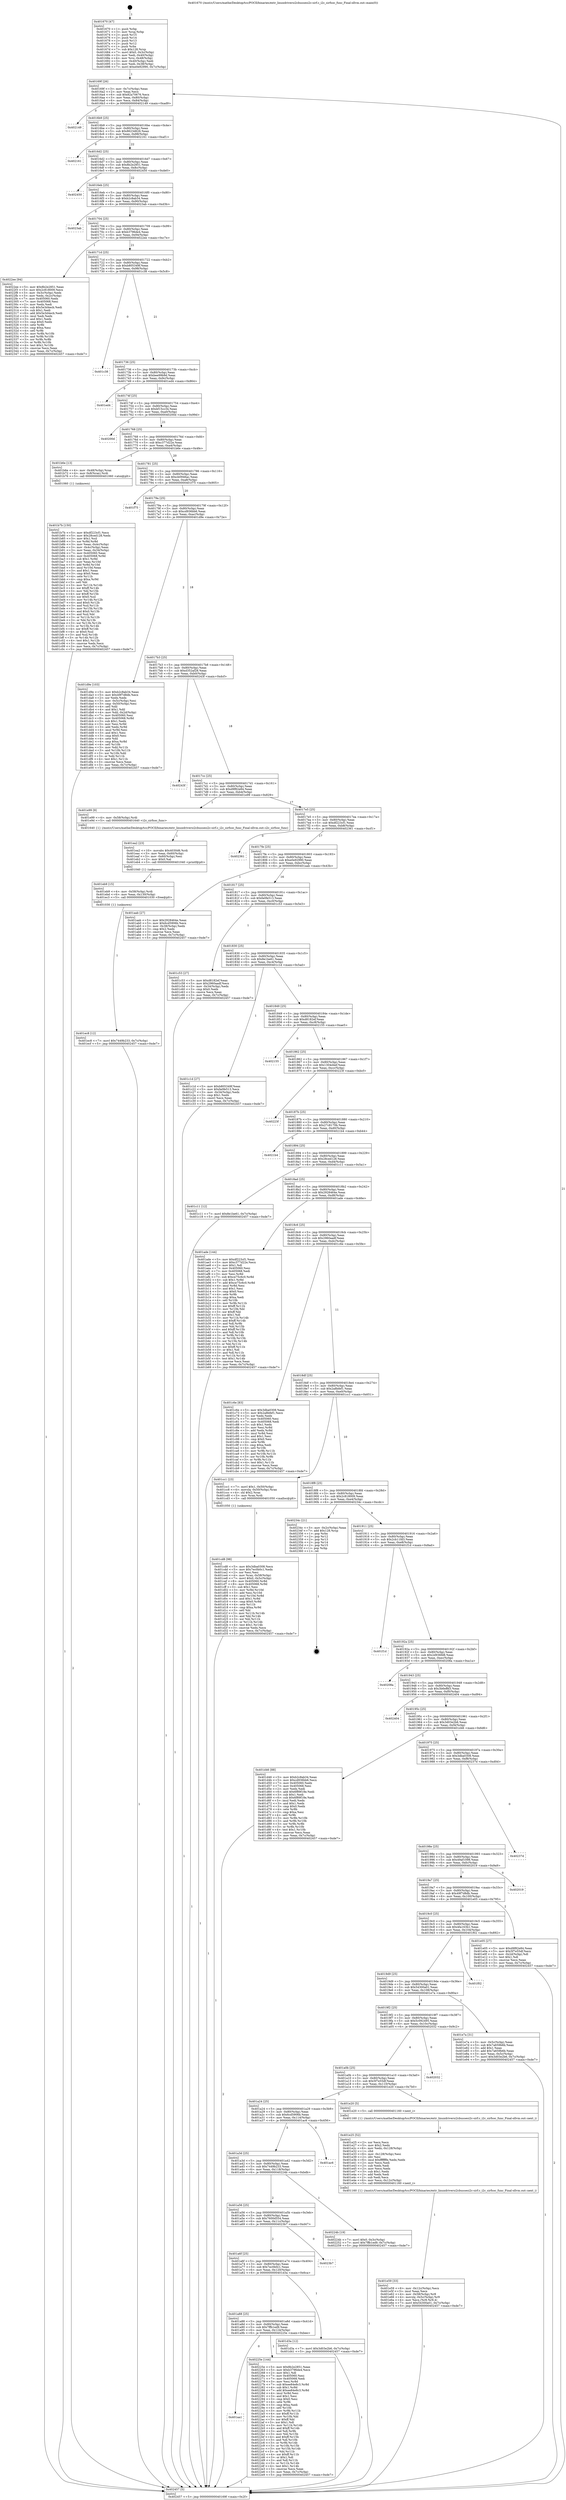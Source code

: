 digraph "0x401670" {
  label = "0x401670 (/mnt/c/Users/mathe/Desktop/tcc/POCII/binaries/extr_linuxdriversi2cbussesi2c-sirf.c_i2c_sirfsoc_func_Final-ollvm.out::main(0))"
  labelloc = "t"
  node[shape=record]

  Entry [label="",width=0.3,height=0.3,shape=circle,fillcolor=black,style=filled]
  "0x40169f" [label="{
     0x40169f [26]\l
     | [instrs]\l
     &nbsp;&nbsp;0x40169f \<+3\>: mov -0x7c(%rbp),%eax\l
     &nbsp;&nbsp;0x4016a2 \<+2\>: mov %eax,%ecx\l
     &nbsp;&nbsp;0x4016a4 \<+6\>: sub $0x82a70676,%ecx\l
     &nbsp;&nbsp;0x4016aa \<+3\>: mov %eax,-0x80(%rbp)\l
     &nbsp;&nbsp;0x4016ad \<+6\>: mov %ecx,-0x84(%rbp)\l
     &nbsp;&nbsp;0x4016b3 \<+6\>: je 0000000000402149 \<main+0xad9\>\l
  }"]
  "0x402149" [label="{
     0x402149\l
  }", style=dashed]
  "0x4016b9" [label="{
     0x4016b9 [25]\l
     | [instrs]\l
     &nbsp;&nbsp;0x4016b9 \<+5\>: jmp 00000000004016be \<main+0x4e\>\l
     &nbsp;&nbsp;0x4016be \<+3\>: mov -0x80(%rbp),%eax\l
     &nbsp;&nbsp;0x4016c1 \<+5\>: sub $0x8623d626,%eax\l
     &nbsp;&nbsp;0x4016c6 \<+6\>: mov %eax,-0x88(%rbp)\l
     &nbsp;&nbsp;0x4016cc \<+6\>: je 0000000000402161 \<main+0xaf1\>\l
  }"]
  Exit [label="",width=0.3,height=0.3,shape=circle,fillcolor=black,style=filled,peripheries=2]
  "0x402161" [label="{
     0x402161\l
  }", style=dashed]
  "0x4016d2" [label="{
     0x4016d2 [25]\l
     | [instrs]\l
     &nbsp;&nbsp;0x4016d2 \<+5\>: jmp 00000000004016d7 \<main+0x67\>\l
     &nbsp;&nbsp;0x4016d7 \<+3\>: mov -0x80(%rbp),%eax\l
     &nbsp;&nbsp;0x4016da \<+5\>: sub $0x8b2e2851,%eax\l
     &nbsp;&nbsp;0x4016df \<+6\>: mov %eax,-0x8c(%rbp)\l
     &nbsp;&nbsp;0x4016e5 \<+6\>: je 0000000000402450 \<main+0xde0\>\l
  }"]
  "0x401aa1" [label="{
     0x401aa1\l
  }", style=dashed]
  "0x402450" [label="{
     0x402450\l
  }", style=dashed]
  "0x4016eb" [label="{
     0x4016eb [25]\l
     | [instrs]\l
     &nbsp;&nbsp;0x4016eb \<+5\>: jmp 00000000004016f0 \<main+0x80\>\l
     &nbsp;&nbsp;0x4016f0 \<+3\>: mov -0x80(%rbp),%eax\l
     &nbsp;&nbsp;0x4016f3 \<+5\>: sub $0xb2c8ab34,%eax\l
     &nbsp;&nbsp;0x4016f8 \<+6\>: mov %eax,-0x90(%rbp)\l
     &nbsp;&nbsp;0x4016fe \<+6\>: je 00000000004023ab \<main+0xd3b\>\l
  }"]
  "0x40225e" [label="{
     0x40225e [144]\l
     | [instrs]\l
     &nbsp;&nbsp;0x40225e \<+5\>: mov $0x8b2e2851,%eax\l
     &nbsp;&nbsp;0x402263 \<+5\>: mov $0xb3796de4,%ecx\l
     &nbsp;&nbsp;0x402268 \<+2\>: mov $0x1,%dl\l
     &nbsp;&nbsp;0x40226a \<+7\>: mov 0x405060,%esi\l
     &nbsp;&nbsp;0x402271 \<+7\>: mov 0x405068,%edi\l
     &nbsp;&nbsp;0x402278 \<+3\>: mov %esi,%r8d\l
     &nbsp;&nbsp;0x40227b \<+7\>: sub $0xee84e8c3,%r8d\l
     &nbsp;&nbsp;0x402282 \<+4\>: sub $0x1,%r8d\l
     &nbsp;&nbsp;0x402286 \<+7\>: add $0xee84e8c3,%r8d\l
     &nbsp;&nbsp;0x40228d \<+4\>: imul %r8d,%esi\l
     &nbsp;&nbsp;0x402291 \<+3\>: and $0x1,%esi\l
     &nbsp;&nbsp;0x402294 \<+3\>: cmp $0x0,%esi\l
     &nbsp;&nbsp;0x402297 \<+4\>: sete %r9b\l
     &nbsp;&nbsp;0x40229b \<+3\>: cmp $0xa,%edi\l
     &nbsp;&nbsp;0x40229e \<+4\>: setl %r10b\l
     &nbsp;&nbsp;0x4022a2 \<+3\>: mov %r9b,%r11b\l
     &nbsp;&nbsp;0x4022a5 \<+4\>: xor $0xff,%r11b\l
     &nbsp;&nbsp;0x4022a9 \<+3\>: mov %r10b,%bl\l
     &nbsp;&nbsp;0x4022ac \<+3\>: xor $0xff,%bl\l
     &nbsp;&nbsp;0x4022af \<+3\>: xor $0x1,%dl\l
     &nbsp;&nbsp;0x4022b2 \<+3\>: mov %r11b,%r14b\l
     &nbsp;&nbsp;0x4022b5 \<+4\>: and $0xff,%r14b\l
     &nbsp;&nbsp;0x4022b9 \<+3\>: and %dl,%r9b\l
     &nbsp;&nbsp;0x4022bc \<+3\>: mov %bl,%r15b\l
     &nbsp;&nbsp;0x4022bf \<+4\>: and $0xff,%r15b\l
     &nbsp;&nbsp;0x4022c3 \<+3\>: and %dl,%r10b\l
     &nbsp;&nbsp;0x4022c6 \<+3\>: or %r9b,%r14b\l
     &nbsp;&nbsp;0x4022c9 \<+3\>: or %r10b,%r15b\l
     &nbsp;&nbsp;0x4022cc \<+3\>: xor %r15b,%r14b\l
     &nbsp;&nbsp;0x4022cf \<+3\>: or %bl,%r11b\l
     &nbsp;&nbsp;0x4022d2 \<+4\>: xor $0xff,%r11b\l
     &nbsp;&nbsp;0x4022d6 \<+3\>: or $0x1,%dl\l
     &nbsp;&nbsp;0x4022d9 \<+3\>: and %dl,%r11b\l
     &nbsp;&nbsp;0x4022dc \<+3\>: or %r11b,%r14b\l
     &nbsp;&nbsp;0x4022df \<+4\>: test $0x1,%r14b\l
     &nbsp;&nbsp;0x4022e3 \<+3\>: cmovne %ecx,%eax\l
     &nbsp;&nbsp;0x4022e6 \<+3\>: mov %eax,-0x7c(%rbp)\l
     &nbsp;&nbsp;0x4022e9 \<+5\>: jmp 0000000000402457 \<main+0xde7\>\l
  }"]
  "0x4023ab" [label="{
     0x4023ab\l
  }", style=dashed]
  "0x401704" [label="{
     0x401704 [25]\l
     | [instrs]\l
     &nbsp;&nbsp;0x401704 \<+5\>: jmp 0000000000401709 \<main+0x99\>\l
     &nbsp;&nbsp;0x401709 \<+3\>: mov -0x80(%rbp),%eax\l
     &nbsp;&nbsp;0x40170c \<+5\>: sub $0xb3796de4,%eax\l
     &nbsp;&nbsp;0x401711 \<+6\>: mov %eax,-0x94(%rbp)\l
     &nbsp;&nbsp;0x401717 \<+6\>: je 00000000004022ee \<main+0xc7e\>\l
  }"]
  "0x401ec8" [label="{
     0x401ec8 [12]\l
     | [instrs]\l
     &nbsp;&nbsp;0x401ec8 \<+7\>: movl $0x7449b233,-0x7c(%rbp)\l
     &nbsp;&nbsp;0x401ecf \<+5\>: jmp 0000000000402457 \<main+0xde7\>\l
  }"]
  "0x4022ee" [label="{
     0x4022ee [94]\l
     | [instrs]\l
     &nbsp;&nbsp;0x4022ee \<+5\>: mov $0x8b2e2851,%eax\l
     &nbsp;&nbsp;0x4022f3 \<+5\>: mov $0x2c818009,%ecx\l
     &nbsp;&nbsp;0x4022f8 \<+3\>: mov -0x3c(%rbp),%edx\l
     &nbsp;&nbsp;0x4022fb \<+3\>: mov %edx,-0x2c(%rbp)\l
     &nbsp;&nbsp;0x4022fe \<+7\>: mov 0x405060,%edx\l
     &nbsp;&nbsp;0x402305 \<+7\>: mov 0x405068,%esi\l
     &nbsp;&nbsp;0x40230c \<+2\>: mov %edx,%edi\l
     &nbsp;&nbsp;0x40230e \<+6\>: sub $0x5e3d4ecb,%edi\l
     &nbsp;&nbsp;0x402314 \<+3\>: sub $0x1,%edi\l
     &nbsp;&nbsp;0x402317 \<+6\>: add $0x5e3d4ecb,%edi\l
     &nbsp;&nbsp;0x40231d \<+3\>: imul %edi,%edx\l
     &nbsp;&nbsp;0x402320 \<+3\>: and $0x1,%edx\l
     &nbsp;&nbsp;0x402323 \<+3\>: cmp $0x0,%edx\l
     &nbsp;&nbsp;0x402326 \<+4\>: sete %r8b\l
     &nbsp;&nbsp;0x40232a \<+3\>: cmp $0xa,%esi\l
     &nbsp;&nbsp;0x40232d \<+4\>: setl %r9b\l
     &nbsp;&nbsp;0x402331 \<+3\>: mov %r8b,%r10b\l
     &nbsp;&nbsp;0x402334 \<+3\>: and %r9b,%r10b\l
     &nbsp;&nbsp;0x402337 \<+3\>: xor %r9b,%r8b\l
     &nbsp;&nbsp;0x40233a \<+3\>: or %r8b,%r10b\l
     &nbsp;&nbsp;0x40233d \<+4\>: test $0x1,%r10b\l
     &nbsp;&nbsp;0x402341 \<+3\>: cmovne %ecx,%eax\l
     &nbsp;&nbsp;0x402344 \<+3\>: mov %eax,-0x7c(%rbp)\l
     &nbsp;&nbsp;0x402347 \<+5\>: jmp 0000000000402457 \<main+0xde7\>\l
  }"]
  "0x40171d" [label="{
     0x40171d [25]\l
     | [instrs]\l
     &nbsp;&nbsp;0x40171d \<+5\>: jmp 0000000000401722 \<main+0xb2\>\l
     &nbsp;&nbsp;0x401722 \<+3\>: mov -0x80(%rbp),%eax\l
     &nbsp;&nbsp;0x401725 \<+5\>: sub $0xb805349f,%eax\l
     &nbsp;&nbsp;0x40172a \<+6\>: mov %eax,-0x98(%rbp)\l
     &nbsp;&nbsp;0x401730 \<+6\>: je 0000000000401c38 \<main+0x5c8\>\l
  }"]
  "0x401eb9" [label="{
     0x401eb9 [15]\l
     | [instrs]\l
     &nbsp;&nbsp;0x401eb9 \<+4\>: mov -0x58(%rbp),%rdi\l
     &nbsp;&nbsp;0x401ebd \<+6\>: mov %eax,-0x130(%rbp)\l
     &nbsp;&nbsp;0x401ec3 \<+5\>: call 0000000000401030 \<free@plt\>\l
     | [calls]\l
     &nbsp;&nbsp;0x401030 \{1\} (unknown)\l
  }"]
  "0x401c38" [label="{
     0x401c38\l
  }", style=dashed]
  "0x401736" [label="{
     0x401736 [25]\l
     | [instrs]\l
     &nbsp;&nbsp;0x401736 \<+5\>: jmp 000000000040173b \<main+0xcb\>\l
     &nbsp;&nbsp;0x40173b \<+3\>: mov -0x80(%rbp),%eax\l
     &nbsp;&nbsp;0x40173e \<+5\>: sub $0xbee99b9d,%eax\l
     &nbsp;&nbsp;0x401743 \<+6\>: mov %eax,-0x9c(%rbp)\l
     &nbsp;&nbsp;0x401749 \<+6\>: je 0000000000401ed4 \<main+0x864\>\l
  }"]
  "0x401ea2" [label="{
     0x401ea2 [23]\l
     | [instrs]\l
     &nbsp;&nbsp;0x401ea2 \<+10\>: movabs $0x4030d6,%rdi\l
     &nbsp;&nbsp;0x401eac \<+3\>: mov %eax,-0x60(%rbp)\l
     &nbsp;&nbsp;0x401eaf \<+3\>: mov -0x60(%rbp),%esi\l
     &nbsp;&nbsp;0x401eb2 \<+2\>: mov $0x0,%al\l
     &nbsp;&nbsp;0x401eb4 \<+5\>: call 0000000000401040 \<printf@plt\>\l
     | [calls]\l
     &nbsp;&nbsp;0x401040 \{1\} (unknown)\l
  }"]
  "0x401ed4" [label="{
     0x401ed4\l
  }", style=dashed]
  "0x40174f" [label="{
     0x40174f [25]\l
     | [instrs]\l
     &nbsp;&nbsp;0x40174f \<+5\>: jmp 0000000000401754 \<main+0xe4\>\l
     &nbsp;&nbsp;0x401754 \<+3\>: mov -0x80(%rbp),%eax\l
     &nbsp;&nbsp;0x401757 \<+5\>: sub $0xbf15cc34,%eax\l
     &nbsp;&nbsp;0x40175c \<+6\>: mov %eax,-0xa0(%rbp)\l
     &nbsp;&nbsp;0x401762 \<+6\>: je 000000000040200d \<main+0x99d\>\l
  }"]
  "0x401e59" [label="{
     0x401e59 [33]\l
     | [instrs]\l
     &nbsp;&nbsp;0x401e59 \<+6\>: mov -0x12c(%rbp),%ecx\l
     &nbsp;&nbsp;0x401e5f \<+3\>: imul %eax,%ecx\l
     &nbsp;&nbsp;0x401e62 \<+4\>: mov -0x58(%rbp),%r8\l
     &nbsp;&nbsp;0x401e66 \<+4\>: movslq -0x5c(%rbp),%r9\l
     &nbsp;&nbsp;0x401e6a \<+4\>: mov %ecx,(%r8,%r9,4)\l
     &nbsp;&nbsp;0x401e6e \<+7\>: movl $0x54300a01,-0x7c(%rbp)\l
     &nbsp;&nbsp;0x401e75 \<+5\>: jmp 0000000000402457 \<main+0xde7\>\l
  }"]
  "0x40200d" [label="{
     0x40200d\l
  }", style=dashed]
  "0x401768" [label="{
     0x401768 [25]\l
     | [instrs]\l
     &nbsp;&nbsp;0x401768 \<+5\>: jmp 000000000040176d \<main+0xfd\>\l
     &nbsp;&nbsp;0x40176d \<+3\>: mov -0x80(%rbp),%eax\l
     &nbsp;&nbsp;0x401770 \<+5\>: sub $0xc377d22e,%eax\l
     &nbsp;&nbsp;0x401775 \<+6\>: mov %eax,-0xa4(%rbp)\l
     &nbsp;&nbsp;0x40177b \<+6\>: je 0000000000401b6e \<main+0x4fe\>\l
  }"]
  "0x401e25" [label="{
     0x401e25 [52]\l
     | [instrs]\l
     &nbsp;&nbsp;0x401e25 \<+2\>: xor %ecx,%ecx\l
     &nbsp;&nbsp;0x401e27 \<+5\>: mov $0x2,%edx\l
     &nbsp;&nbsp;0x401e2c \<+6\>: mov %edx,-0x128(%rbp)\l
     &nbsp;&nbsp;0x401e32 \<+1\>: cltd\l
     &nbsp;&nbsp;0x401e33 \<+6\>: mov -0x128(%rbp),%esi\l
     &nbsp;&nbsp;0x401e39 \<+2\>: idiv %esi\l
     &nbsp;&nbsp;0x401e3b \<+6\>: imul $0xfffffffe,%edx,%edx\l
     &nbsp;&nbsp;0x401e41 \<+2\>: mov %ecx,%edi\l
     &nbsp;&nbsp;0x401e43 \<+2\>: sub %edx,%edi\l
     &nbsp;&nbsp;0x401e45 \<+2\>: mov %ecx,%edx\l
     &nbsp;&nbsp;0x401e47 \<+3\>: sub $0x1,%edx\l
     &nbsp;&nbsp;0x401e4a \<+2\>: add %edx,%edi\l
     &nbsp;&nbsp;0x401e4c \<+2\>: sub %edi,%ecx\l
     &nbsp;&nbsp;0x401e4e \<+6\>: mov %ecx,-0x12c(%rbp)\l
     &nbsp;&nbsp;0x401e54 \<+5\>: call 0000000000401160 \<next_i\>\l
     | [calls]\l
     &nbsp;&nbsp;0x401160 \{1\} (/mnt/c/Users/mathe/Desktop/tcc/POCII/binaries/extr_linuxdriversi2cbussesi2c-sirf.c_i2c_sirfsoc_func_Final-ollvm.out::next_i)\l
  }"]
  "0x401b6e" [label="{
     0x401b6e [13]\l
     | [instrs]\l
     &nbsp;&nbsp;0x401b6e \<+4\>: mov -0x48(%rbp),%rax\l
     &nbsp;&nbsp;0x401b72 \<+4\>: mov 0x8(%rax),%rdi\l
     &nbsp;&nbsp;0x401b76 \<+5\>: call 0000000000401060 \<atoi@plt\>\l
     | [calls]\l
     &nbsp;&nbsp;0x401060 \{1\} (unknown)\l
  }"]
  "0x401781" [label="{
     0x401781 [25]\l
     | [instrs]\l
     &nbsp;&nbsp;0x401781 \<+5\>: jmp 0000000000401786 \<main+0x116\>\l
     &nbsp;&nbsp;0x401786 \<+3\>: mov -0x80(%rbp),%eax\l
     &nbsp;&nbsp;0x401789 \<+5\>: sub $0xcb0946ac,%eax\l
     &nbsp;&nbsp;0x40178e \<+6\>: mov %eax,-0xa8(%rbp)\l
     &nbsp;&nbsp;0x401794 \<+6\>: je 0000000000401f75 \<main+0x905\>\l
  }"]
  "0x401a88" [label="{
     0x401a88 [25]\l
     | [instrs]\l
     &nbsp;&nbsp;0x401a88 \<+5\>: jmp 0000000000401a8d \<main+0x41d\>\l
     &nbsp;&nbsp;0x401a8d \<+3\>: mov -0x80(%rbp),%eax\l
     &nbsp;&nbsp;0x401a90 \<+5\>: sub $0x7ffb1ed9,%eax\l
     &nbsp;&nbsp;0x401a95 \<+6\>: mov %eax,-0x124(%rbp)\l
     &nbsp;&nbsp;0x401a9b \<+6\>: je 000000000040225e \<main+0xbee\>\l
  }"]
  "0x401f75" [label="{
     0x401f75\l
  }", style=dashed]
  "0x40179a" [label="{
     0x40179a [25]\l
     | [instrs]\l
     &nbsp;&nbsp;0x40179a \<+5\>: jmp 000000000040179f \<main+0x12f\>\l
     &nbsp;&nbsp;0x40179f \<+3\>: mov -0x80(%rbp),%eax\l
     &nbsp;&nbsp;0x4017a2 \<+5\>: sub $0xcd936bb6,%eax\l
     &nbsp;&nbsp;0x4017a7 \<+6\>: mov %eax,-0xac(%rbp)\l
     &nbsp;&nbsp;0x4017ad \<+6\>: je 0000000000401d9e \<main+0x72e\>\l
  }"]
  "0x401d3a" [label="{
     0x401d3a [12]\l
     | [instrs]\l
     &nbsp;&nbsp;0x401d3a \<+7\>: movl $0x3d03e2b6,-0x7c(%rbp)\l
     &nbsp;&nbsp;0x401d41 \<+5\>: jmp 0000000000402457 \<main+0xde7\>\l
  }"]
  "0x401d9e" [label="{
     0x401d9e [103]\l
     | [instrs]\l
     &nbsp;&nbsp;0x401d9e \<+5\>: mov $0xb2c8ab34,%eax\l
     &nbsp;&nbsp;0x401da3 \<+5\>: mov $0x49f7d8db,%ecx\l
     &nbsp;&nbsp;0x401da8 \<+2\>: xor %edx,%edx\l
     &nbsp;&nbsp;0x401daa \<+3\>: mov -0x5c(%rbp),%esi\l
     &nbsp;&nbsp;0x401dad \<+3\>: cmp -0x50(%rbp),%esi\l
     &nbsp;&nbsp;0x401db0 \<+4\>: setl %dil\l
     &nbsp;&nbsp;0x401db4 \<+4\>: and $0x1,%dil\l
     &nbsp;&nbsp;0x401db8 \<+4\>: mov %dil,-0x2d(%rbp)\l
     &nbsp;&nbsp;0x401dbc \<+7\>: mov 0x405060,%esi\l
     &nbsp;&nbsp;0x401dc3 \<+8\>: mov 0x405068,%r8d\l
     &nbsp;&nbsp;0x401dcb \<+3\>: sub $0x1,%edx\l
     &nbsp;&nbsp;0x401dce \<+3\>: mov %esi,%r9d\l
     &nbsp;&nbsp;0x401dd1 \<+3\>: add %edx,%r9d\l
     &nbsp;&nbsp;0x401dd4 \<+4\>: imul %r9d,%esi\l
     &nbsp;&nbsp;0x401dd8 \<+3\>: and $0x1,%esi\l
     &nbsp;&nbsp;0x401ddb \<+3\>: cmp $0x0,%esi\l
     &nbsp;&nbsp;0x401dde \<+4\>: sete %dil\l
     &nbsp;&nbsp;0x401de2 \<+4\>: cmp $0xa,%r8d\l
     &nbsp;&nbsp;0x401de6 \<+4\>: setl %r10b\l
     &nbsp;&nbsp;0x401dea \<+3\>: mov %dil,%r11b\l
     &nbsp;&nbsp;0x401ded \<+3\>: and %r10b,%r11b\l
     &nbsp;&nbsp;0x401df0 \<+3\>: xor %r10b,%dil\l
     &nbsp;&nbsp;0x401df3 \<+3\>: or %dil,%r11b\l
     &nbsp;&nbsp;0x401df6 \<+4\>: test $0x1,%r11b\l
     &nbsp;&nbsp;0x401dfa \<+3\>: cmovne %ecx,%eax\l
     &nbsp;&nbsp;0x401dfd \<+3\>: mov %eax,-0x7c(%rbp)\l
     &nbsp;&nbsp;0x401e00 \<+5\>: jmp 0000000000402457 \<main+0xde7\>\l
  }"]
  "0x4017b3" [label="{
     0x4017b3 [25]\l
     | [instrs]\l
     &nbsp;&nbsp;0x4017b3 \<+5\>: jmp 00000000004017b8 \<main+0x148\>\l
     &nbsp;&nbsp;0x4017b8 \<+3\>: mov -0x80(%rbp),%eax\l
     &nbsp;&nbsp;0x4017bb \<+5\>: sub $0xd352af28,%eax\l
     &nbsp;&nbsp;0x4017c0 \<+6\>: mov %eax,-0xb0(%rbp)\l
     &nbsp;&nbsp;0x4017c6 \<+6\>: je 000000000040243f \<main+0xdcf\>\l
  }"]
  "0x401a6f" [label="{
     0x401a6f [25]\l
     | [instrs]\l
     &nbsp;&nbsp;0x401a6f \<+5\>: jmp 0000000000401a74 \<main+0x404\>\l
     &nbsp;&nbsp;0x401a74 \<+3\>: mov -0x80(%rbp),%eax\l
     &nbsp;&nbsp;0x401a77 \<+5\>: sub $0x7ec0b0c1,%eax\l
     &nbsp;&nbsp;0x401a7c \<+6\>: mov %eax,-0x120(%rbp)\l
     &nbsp;&nbsp;0x401a82 \<+6\>: je 0000000000401d3a \<main+0x6ca\>\l
  }"]
  "0x40243f" [label="{
     0x40243f\l
  }", style=dashed]
  "0x4017cc" [label="{
     0x4017cc [25]\l
     | [instrs]\l
     &nbsp;&nbsp;0x4017cc \<+5\>: jmp 00000000004017d1 \<main+0x161\>\l
     &nbsp;&nbsp;0x4017d1 \<+3\>: mov -0x80(%rbp),%eax\l
     &nbsp;&nbsp;0x4017d4 \<+5\>: sub $0xd9f82e84,%eax\l
     &nbsp;&nbsp;0x4017d9 \<+6\>: mov %eax,-0xb4(%rbp)\l
     &nbsp;&nbsp;0x4017df \<+6\>: je 0000000000401e99 \<main+0x829\>\l
  }"]
  "0x4023b7" [label="{
     0x4023b7\l
  }", style=dashed]
  "0x401e99" [label="{
     0x401e99 [9]\l
     | [instrs]\l
     &nbsp;&nbsp;0x401e99 \<+4\>: mov -0x58(%rbp),%rdi\l
     &nbsp;&nbsp;0x401e9d \<+5\>: call 0000000000401640 \<i2c_sirfsoc_func\>\l
     | [calls]\l
     &nbsp;&nbsp;0x401640 \{1\} (/mnt/c/Users/mathe/Desktop/tcc/POCII/binaries/extr_linuxdriversi2cbussesi2c-sirf.c_i2c_sirfsoc_func_Final-ollvm.out::i2c_sirfsoc_func)\l
  }"]
  "0x4017e5" [label="{
     0x4017e5 [25]\l
     | [instrs]\l
     &nbsp;&nbsp;0x4017e5 \<+5\>: jmp 00000000004017ea \<main+0x17a\>\l
     &nbsp;&nbsp;0x4017ea \<+3\>: mov -0x80(%rbp),%eax\l
     &nbsp;&nbsp;0x4017ed \<+5\>: sub $0xdf223cf1,%eax\l
     &nbsp;&nbsp;0x4017f2 \<+6\>: mov %eax,-0xb8(%rbp)\l
     &nbsp;&nbsp;0x4017f8 \<+6\>: je 0000000000402361 \<main+0xcf1\>\l
  }"]
  "0x401a56" [label="{
     0x401a56 [25]\l
     | [instrs]\l
     &nbsp;&nbsp;0x401a56 \<+5\>: jmp 0000000000401a5b \<main+0x3eb\>\l
     &nbsp;&nbsp;0x401a5b \<+3\>: mov -0x80(%rbp),%eax\l
     &nbsp;&nbsp;0x401a5e \<+5\>: sub $0x7600d554,%eax\l
     &nbsp;&nbsp;0x401a63 \<+6\>: mov %eax,-0x11c(%rbp)\l
     &nbsp;&nbsp;0x401a69 \<+6\>: je 00000000004023b7 \<main+0xd47\>\l
  }"]
  "0x402361" [label="{
     0x402361\l
  }", style=dashed]
  "0x4017fe" [label="{
     0x4017fe [25]\l
     | [instrs]\l
     &nbsp;&nbsp;0x4017fe \<+5\>: jmp 0000000000401803 \<main+0x193\>\l
     &nbsp;&nbsp;0x401803 \<+3\>: mov -0x80(%rbp),%eax\l
     &nbsp;&nbsp;0x401806 \<+5\>: sub $0xe0e92990,%eax\l
     &nbsp;&nbsp;0x40180b \<+6\>: mov %eax,-0xbc(%rbp)\l
     &nbsp;&nbsp;0x401811 \<+6\>: je 0000000000401aab \<main+0x43b\>\l
  }"]
  "0x40224b" [label="{
     0x40224b [19]\l
     | [instrs]\l
     &nbsp;&nbsp;0x40224b \<+7\>: movl $0x0,-0x3c(%rbp)\l
     &nbsp;&nbsp;0x402252 \<+7\>: movl $0x7ffb1ed9,-0x7c(%rbp)\l
     &nbsp;&nbsp;0x402259 \<+5\>: jmp 0000000000402457 \<main+0xde7\>\l
  }"]
  "0x401aab" [label="{
     0x401aab [27]\l
     | [instrs]\l
     &nbsp;&nbsp;0x401aab \<+5\>: mov $0x2928464e,%eax\l
     &nbsp;&nbsp;0x401ab0 \<+5\>: mov $0x6cd5906b,%ecx\l
     &nbsp;&nbsp;0x401ab5 \<+3\>: mov -0x38(%rbp),%edx\l
     &nbsp;&nbsp;0x401ab8 \<+3\>: cmp $0x2,%edx\l
     &nbsp;&nbsp;0x401abb \<+3\>: cmovne %ecx,%eax\l
     &nbsp;&nbsp;0x401abe \<+3\>: mov %eax,-0x7c(%rbp)\l
     &nbsp;&nbsp;0x401ac1 \<+5\>: jmp 0000000000402457 \<main+0xde7\>\l
  }"]
  "0x401817" [label="{
     0x401817 [25]\l
     | [instrs]\l
     &nbsp;&nbsp;0x401817 \<+5\>: jmp 000000000040181c \<main+0x1ac\>\l
     &nbsp;&nbsp;0x40181c \<+3\>: mov -0x80(%rbp),%eax\l
     &nbsp;&nbsp;0x40181f \<+5\>: sub $0xfa0fe513,%eax\l
     &nbsp;&nbsp;0x401824 \<+6\>: mov %eax,-0xc0(%rbp)\l
     &nbsp;&nbsp;0x40182a \<+6\>: je 0000000000401c53 \<main+0x5e3\>\l
  }"]
  "0x402457" [label="{
     0x402457 [5]\l
     | [instrs]\l
     &nbsp;&nbsp;0x402457 \<+5\>: jmp 000000000040169f \<main+0x2f\>\l
  }"]
  "0x401670" [label="{
     0x401670 [47]\l
     | [instrs]\l
     &nbsp;&nbsp;0x401670 \<+1\>: push %rbp\l
     &nbsp;&nbsp;0x401671 \<+3\>: mov %rsp,%rbp\l
     &nbsp;&nbsp;0x401674 \<+2\>: push %r15\l
     &nbsp;&nbsp;0x401676 \<+2\>: push %r14\l
     &nbsp;&nbsp;0x401678 \<+2\>: push %r13\l
     &nbsp;&nbsp;0x40167a \<+2\>: push %r12\l
     &nbsp;&nbsp;0x40167c \<+1\>: push %rbx\l
     &nbsp;&nbsp;0x40167d \<+7\>: sub $0x128,%rsp\l
     &nbsp;&nbsp;0x401684 \<+7\>: movl $0x0,-0x3c(%rbp)\l
     &nbsp;&nbsp;0x40168b \<+3\>: mov %edi,-0x40(%rbp)\l
     &nbsp;&nbsp;0x40168e \<+4\>: mov %rsi,-0x48(%rbp)\l
     &nbsp;&nbsp;0x401692 \<+3\>: mov -0x40(%rbp),%edi\l
     &nbsp;&nbsp;0x401695 \<+3\>: mov %edi,-0x38(%rbp)\l
     &nbsp;&nbsp;0x401698 \<+7\>: movl $0xe0e92990,-0x7c(%rbp)\l
  }"]
  "0x401a3d" [label="{
     0x401a3d [25]\l
     | [instrs]\l
     &nbsp;&nbsp;0x401a3d \<+5\>: jmp 0000000000401a42 \<main+0x3d2\>\l
     &nbsp;&nbsp;0x401a42 \<+3\>: mov -0x80(%rbp),%eax\l
     &nbsp;&nbsp;0x401a45 \<+5\>: sub $0x7449b233,%eax\l
     &nbsp;&nbsp;0x401a4a \<+6\>: mov %eax,-0x118(%rbp)\l
     &nbsp;&nbsp;0x401a50 \<+6\>: je 000000000040224b \<main+0xbdb\>\l
  }"]
  "0x401c53" [label="{
     0x401c53 [27]\l
     | [instrs]\l
     &nbsp;&nbsp;0x401c53 \<+5\>: mov $0xd8182ef,%eax\l
     &nbsp;&nbsp;0x401c58 \<+5\>: mov $0x2960aadf,%ecx\l
     &nbsp;&nbsp;0x401c5d \<+3\>: mov -0x34(%rbp),%edx\l
     &nbsp;&nbsp;0x401c60 \<+3\>: cmp $0x0,%edx\l
     &nbsp;&nbsp;0x401c63 \<+3\>: cmove %ecx,%eax\l
     &nbsp;&nbsp;0x401c66 \<+3\>: mov %eax,-0x7c(%rbp)\l
     &nbsp;&nbsp;0x401c69 \<+5\>: jmp 0000000000402457 \<main+0xde7\>\l
  }"]
  "0x401830" [label="{
     0x401830 [25]\l
     | [instrs]\l
     &nbsp;&nbsp;0x401830 \<+5\>: jmp 0000000000401835 \<main+0x1c5\>\l
     &nbsp;&nbsp;0x401835 \<+3\>: mov -0x80(%rbp),%eax\l
     &nbsp;&nbsp;0x401838 \<+5\>: sub $0x8e1be61,%eax\l
     &nbsp;&nbsp;0x40183d \<+6\>: mov %eax,-0xc4(%rbp)\l
     &nbsp;&nbsp;0x401843 \<+6\>: je 0000000000401c1d \<main+0x5ad\>\l
  }"]
  "0x401ac6" [label="{
     0x401ac6\l
  }", style=dashed]
  "0x401c1d" [label="{
     0x401c1d [27]\l
     | [instrs]\l
     &nbsp;&nbsp;0x401c1d \<+5\>: mov $0xb805349f,%eax\l
     &nbsp;&nbsp;0x401c22 \<+5\>: mov $0xfa0fe513,%ecx\l
     &nbsp;&nbsp;0x401c27 \<+3\>: mov -0x34(%rbp),%edx\l
     &nbsp;&nbsp;0x401c2a \<+3\>: cmp $0x1,%edx\l
     &nbsp;&nbsp;0x401c2d \<+3\>: cmovl %ecx,%eax\l
     &nbsp;&nbsp;0x401c30 \<+3\>: mov %eax,-0x7c(%rbp)\l
     &nbsp;&nbsp;0x401c33 \<+5\>: jmp 0000000000402457 \<main+0xde7\>\l
  }"]
  "0x401849" [label="{
     0x401849 [25]\l
     | [instrs]\l
     &nbsp;&nbsp;0x401849 \<+5\>: jmp 000000000040184e \<main+0x1de\>\l
     &nbsp;&nbsp;0x40184e \<+3\>: mov -0x80(%rbp),%eax\l
     &nbsp;&nbsp;0x401851 \<+5\>: sub $0xd8182ef,%eax\l
     &nbsp;&nbsp;0x401856 \<+6\>: mov %eax,-0xc8(%rbp)\l
     &nbsp;&nbsp;0x40185c \<+6\>: je 0000000000402155 \<main+0xae5\>\l
  }"]
  "0x401a24" [label="{
     0x401a24 [25]\l
     | [instrs]\l
     &nbsp;&nbsp;0x401a24 \<+5\>: jmp 0000000000401a29 \<main+0x3b9\>\l
     &nbsp;&nbsp;0x401a29 \<+3\>: mov -0x80(%rbp),%eax\l
     &nbsp;&nbsp;0x401a2c \<+5\>: sub $0x6cd5906b,%eax\l
     &nbsp;&nbsp;0x401a31 \<+6\>: mov %eax,-0x114(%rbp)\l
     &nbsp;&nbsp;0x401a37 \<+6\>: je 0000000000401ac6 \<main+0x456\>\l
  }"]
  "0x402155" [label="{
     0x402155\l
  }", style=dashed]
  "0x401862" [label="{
     0x401862 [25]\l
     | [instrs]\l
     &nbsp;&nbsp;0x401862 \<+5\>: jmp 0000000000401867 \<main+0x1f7\>\l
     &nbsp;&nbsp;0x401867 \<+3\>: mov -0x80(%rbp),%eax\l
     &nbsp;&nbsp;0x40186a \<+5\>: sub $0x1304d4ef,%eax\l
     &nbsp;&nbsp;0x40186f \<+6\>: mov %eax,-0xcc(%rbp)\l
     &nbsp;&nbsp;0x401875 \<+6\>: je 000000000040223f \<main+0xbcf\>\l
  }"]
  "0x401e20" [label="{
     0x401e20 [5]\l
     | [instrs]\l
     &nbsp;&nbsp;0x401e20 \<+5\>: call 0000000000401160 \<next_i\>\l
     | [calls]\l
     &nbsp;&nbsp;0x401160 \{1\} (/mnt/c/Users/mathe/Desktop/tcc/POCII/binaries/extr_linuxdriversi2cbussesi2c-sirf.c_i2c_sirfsoc_func_Final-ollvm.out::next_i)\l
  }"]
  "0x40223f" [label="{
     0x40223f\l
  }", style=dashed]
  "0x40187b" [label="{
     0x40187b [25]\l
     | [instrs]\l
     &nbsp;&nbsp;0x40187b \<+5\>: jmp 0000000000401880 \<main+0x210\>\l
     &nbsp;&nbsp;0x401880 \<+3\>: mov -0x80(%rbp),%eax\l
     &nbsp;&nbsp;0x401883 \<+5\>: sub $0x27c8170b,%eax\l
     &nbsp;&nbsp;0x401888 \<+6\>: mov %eax,-0xd0(%rbp)\l
     &nbsp;&nbsp;0x40188e \<+6\>: je 00000000004021b4 \<main+0xb44\>\l
  }"]
  "0x401a0b" [label="{
     0x401a0b [25]\l
     | [instrs]\l
     &nbsp;&nbsp;0x401a0b \<+5\>: jmp 0000000000401a10 \<main+0x3a0\>\l
     &nbsp;&nbsp;0x401a10 \<+3\>: mov -0x80(%rbp),%eax\l
     &nbsp;&nbsp;0x401a13 \<+5\>: sub $0x5f7e55df,%eax\l
     &nbsp;&nbsp;0x401a18 \<+6\>: mov %eax,-0x110(%rbp)\l
     &nbsp;&nbsp;0x401a1e \<+6\>: je 0000000000401e20 \<main+0x7b0\>\l
  }"]
  "0x4021b4" [label="{
     0x4021b4\l
  }", style=dashed]
  "0x401894" [label="{
     0x401894 [25]\l
     | [instrs]\l
     &nbsp;&nbsp;0x401894 \<+5\>: jmp 0000000000401899 \<main+0x229\>\l
     &nbsp;&nbsp;0x401899 \<+3\>: mov -0x80(%rbp),%eax\l
     &nbsp;&nbsp;0x40189c \<+5\>: sub $0x28ced128,%eax\l
     &nbsp;&nbsp;0x4018a1 \<+6\>: mov %eax,-0xd4(%rbp)\l
     &nbsp;&nbsp;0x4018a7 \<+6\>: je 0000000000401c11 \<main+0x5a1\>\l
  }"]
  "0x402032" [label="{
     0x402032\l
  }", style=dashed]
  "0x401c11" [label="{
     0x401c11 [12]\l
     | [instrs]\l
     &nbsp;&nbsp;0x401c11 \<+7\>: movl $0x8e1be61,-0x7c(%rbp)\l
     &nbsp;&nbsp;0x401c18 \<+5\>: jmp 0000000000402457 \<main+0xde7\>\l
  }"]
  "0x4018ad" [label="{
     0x4018ad [25]\l
     | [instrs]\l
     &nbsp;&nbsp;0x4018ad \<+5\>: jmp 00000000004018b2 \<main+0x242\>\l
     &nbsp;&nbsp;0x4018b2 \<+3\>: mov -0x80(%rbp),%eax\l
     &nbsp;&nbsp;0x4018b5 \<+5\>: sub $0x2928464e,%eax\l
     &nbsp;&nbsp;0x4018ba \<+6\>: mov %eax,-0xd8(%rbp)\l
     &nbsp;&nbsp;0x4018c0 \<+6\>: je 0000000000401ade \<main+0x46e\>\l
  }"]
  "0x4019f2" [label="{
     0x4019f2 [25]\l
     | [instrs]\l
     &nbsp;&nbsp;0x4019f2 \<+5\>: jmp 00000000004019f7 \<main+0x387\>\l
     &nbsp;&nbsp;0x4019f7 \<+3\>: mov -0x80(%rbp),%eax\l
     &nbsp;&nbsp;0x4019fa \<+5\>: sub $0x5c092495,%eax\l
     &nbsp;&nbsp;0x4019ff \<+6\>: mov %eax,-0x10c(%rbp)\l
     &nbsp;&nbsp;0x401a05 \<+6\>: je 0000000000402032 \<main+0x9c2\>\l
  }"]
  "0x401ade" [label="{
     0x401ade [144]\l
     | [instrs]\l
     &nbsp;&nbsp;0x401ade \<+5\>: mov $0xdf223cf1,%eax\l
     &nbsp;&nbsp;0x401ae3 \<+5\>: mov $0xc377d22e,%ecx\l
     &nbsp;&nbsp;0x401ae8 \<+2\>: mov $0x1,%dl\l
     &nbsp;&nbsp;0x401aea \<+7\>: mov 0x405060,%esi\l
     &nbsp;&nbsp;0x401af1 \<+7\>: mov 0x405068,%edi\l
     &nbsp;&nbsp;0x401af8 \<+3\>: mov %esi,%r8d\l
     &nbsp;&nbsp;0x401afb \<+7\>: sub $0xce75c6c0,%r8d\l
     &nbsp;&nbsp;0x401b02 \<+4\>: sub $0x1,%r8d\l
     &nbsp;&nbsp;0x401b06 \<+7\>: add $0xce75c6c0,%r8d\l
     &nbsp;&nbsp;0x401b0d \<+4\>: imul %r8d,%esi\l
     &nbsp;&nbsp;0x401b11 \<+3\>: and $0x1,%esi\l
     &nbsp;&nbsp;0x401b14 \<+3\>: cmp $0x0,%esi\l
     &nbsp;&nbsp;0x401b17 \<+4\>: sete %r9b\l
     &nbsp;&nbsp;0x401b1b \<+3\>: cmp $0xa,%edi\l
     &nbsp;&nbsp;0x401b1e \<+4\>: setl %r10b\l
     &nbsp;&nbsp;0x401b22 \<+3\>: mov %r9b,%r11b\l
     &nbsp;&nbsp;0x401b25 \<+4\>: xor $0xff,%r11b\l
     &nbsp;&nbsp;0x401b29 \<+3\>: mov %r10b,%bl\l
     &nbsp;&nbsp;0x401b2c \<+3\>: xor $0xff,%bl\l
     &nbsp;&nbsp;0x401b2f \<+3\>: xor $0x1,%dl\l
     &nbsp;&nbsp;0x401b32 \<+3\>: mov %r11b,%r14b\l
     &nbsp;&nbsp;0x401b35 \<+4\>: and $0xff,%r14b\l
     &nbsp;&nbsp;0x401b39 \<+3\>: and %dl,%r9b\l
     &nbsp;&nbsp;0x401b3c \<+3\>: mov %bl,%r15b\l
     &nbsp;&nbsp;0x401b3f \<+4\>: and $0xff,%r15b\l
     &nbsp;&nbsp;0x401b43 \<+3\>: and %dl,%r10b\l
     &nbsp;&nbsp;0x401b46 \<+3\>: or %r9b,%r14b\l
     &nbsp;&nbsp;0x401b49 \<+3\>: or %r10b,%r15b\l
     &nbsp;&nbsp;0x401b4c \<+3\>: xor %r15b,%r14b\l
     &nbsp;&nbsp;0x401b4f \<+3\>: or %bl,%r11b\l
     &nbsp;&nbsp;0x401b52 \<+4\>: xor $0xff,%r11b\l
     &nbsp;&nbsp;0x401b56 \<+3\>: or $0x1,%dl\l
     &nbsp;&nbsp;0x401b59 \<+3\>: and %dl,%r11b\l
     &nbsp;&nbsp;0x401b5c \<+3\>: or %r11b,%r14b\l
     &nbsp;&nbsp;0x401b5f \<+4\>: test $0x1,%r14b\l
     &nbsp;&nbsp;0x401b63 \<+3\>: cmovne %ecx,%eax\l
     &nbsp;&nbsp;0x401b66 \<+3\>: mov %eax,-0x7c(%rbp)\l
     &nbsp;&nbsp;0x401b69 \<+5\>: jmp 0000000000402457 \<main+0xde7\>\l
  }"]
  "0x4018c6" [label="{
     0x4018c6 [25]\l
     | [instrs]\l
     &nbsp;&nbsp;0x4018c6 \<+5\>: jmp 00000000004018cb \<main+0x25b\>\l
     &nbsp;&nbsp;0x4018cb \<+3\>: mov -0x80(%rbp),%eax\l
     &nbsp;&nbsp;0x4018ce \<+5\>: sub $0x2960aadf,%eax\l
     &nbsp;&nbsp;0x4018d3 \<+6\>: mov %eax,-0xdc(%rbp)\l
     &nbsp;&nbsp;0x4018d9 \<+6\>: je 0000000000401c6e \<main+0x5fe\>\l
  }"]
  "0x401b7b" [label="{
     0x401b7b [150]\l
     | [instrs]\l
     &nbsp;&nbsp;0x401b7b \<+5\>: mov $0xdf223cf1,%ecx\l
     &nbsp;&nbsp;0x401b80 \<+5\>: mov $0x28ced128,%edx\l
     &nbsp;&nbsp;0x401b85 \<+3\>: mov $0x1,%sil\l
     &nbsp;&nbsp;0x401b88 \<+3\>: xor %r8d,%r8d\l
     &nbsp;&nbsp;0x401b8b \<+3\>: mov %eax,-0x4c(%rbp)\l
     &nbsp;&nbsp;0x401b8e \<+3\>: mov -0x4c(%rbp),%eax\l
     &nbsp;&nbsp;0x401b91 \<+3\>: mov %eax,-0x34(%rbp)\l
     &nbsp;&nbsp;0x401b94 \<+7\>: mov 0x405060,%eax\l
     &nbsp;&nbsp;0x401b9b \<+8\>: mov 0x405068,%r9d\l
     &nbsp;&nbsp;0x401ba3 \<+4\>: sub $0x1,%r8d\l
     &nbsp;&nbsp;0x401ba7 \<+3\>: mov %eax,%r10d\l
     &nbsp;&nbsp;0x401baa \<+3\>: add %r8d,%r10d\l
     &nbsp;&nbsp;0x401bad \<+4\>: imul %r10d,%eax\l
     &nbsp;&nbsp;0x401bb1 \<+3\>: and $0x1,%eax\l
     &nbsp;&nbsp;0x401bb4 \<+3\>: cmp $0x0,%eax\l
     &nbsp;&nbsp;0x401bb7 \<+4\>: sete %r11b\l
     &nbsp;&nbsp;0x401bbb \<+4\>: cmp $0xa,%r9d\l
     &nbsp;&nbsp;0x401bbf \<+3\>: setl %bl\l
     &nbsp;&nbsp;0x401bc2 \<+3\>: mov %r11b,%r14b\l
     &nbsp;&nbsp;0x401bc5 \<+4\>: xor $0xff,%r14b\l
     &nbsp;&nbsp;0x401bc9 \<+3\>: mov %bl,%r15b\l
     &nbsp;&nbsp;0x401bcc \<+4\>: xor $0xff,%r15b\l
     &nbsp;&nbsp;0x401bd0 \<+4\>: xor $0x0,%sil\l
     &nbsp;&nbsp;0x401bd4 \<+3\>: mov %r14b,%r12b\l
     &nbsp;&nbsp;0x401bd7 \<+4\>: and $0x0,%r12b\l
     &nbsp;&nbsp;0x401bdb \<+3\>: and %sil,%r11b\l
     &nbsp;&nbsp;0x401bde \<+3\>: mov %r15b,%r13b\l
     &nbsp;&nbsp;0x401be1 \<+4\>: and $0x0,%r13b\l
     &nbsp;&nbsp;0x401be5 \<+3\>: and %sil,%bl\l
     &nbsp;&nbsp;0x401be8 \<+3\>: or %r11b,%r12b\l
     &nbsp;&nbsp;0x401beb \<+3\>: or %bl,%r13b\l
     &nbsp;&nbsp;0x401bee \<+3\>: xor %r13b,%r12b\l
     &nbsp;&nbsp;0x401bf1 \<+3\>: or %r15b,%r14b\l
     &nbsp;&nbsp;0x401bf4 \<+4\>: xor $0xff,%r14b\l
     &nbsp;&nbsp;0x401bf8 \<+4\>: or $0x0,%sil\l
     &nbsp;&nbsp;0x401bfc \<+3\>: and %sil,%r14b\l
     &nbsp;&nbsp;0x401bff \<+3\>: or %r14b,%r12b\l
     &nbsp;&nbsp;0x401c02 \<+4\>: test $0x1,%r12b\l
     &nbsp;&nbsp;0x401c06 \<+3\>: cmovne %edx,%ecx\l
     &nbsp;&nbsp;0x401c09 \<+3\>: mov %ecx,-0x7c(%rbp)\l
     &nbsp;&nbsp;0x401c0c \<+5\>: jmp 0000000000402457 \<main+0xde7\>\l
  }"]
  "0x401e7a" [label="{
     0x401e7a [31]\l
     | [instrs]\l
     &nbsp;&nbsp;0x401e7a \<+3\>: mov -0x5c(%rbp),%eax\l
     &nbsp;&nbsp;0x401e7d \<+5\>: sub $0x7a659b6b,%eax\l
     &nbsp;&nbsp;0x401e82 \<+3\>: add $0x1,%eax\l
     &nbsp;&nbsp;0x401e85 \<+5\>: add $0x7a659b6b,%eax\l
     &nbsp;&nbsp;0x401e8a \<+3\>: mov %eax,-0x5c(%rbp)\l
     &nbsp;&nbsp;0x401e8d \<+7\>: movl $0x3d03e2b6,-0x7c(%rbp)\l
     &nbsp;&nbsp;0x401e94 \<+5\>: jmp 0000000000402457 \<main+0xde7\>\l
  }"]
  "0x401c6e" [label="{
     0x401c6e [83]\l
     | [instrs]\l
     &nbsp;&nbsp;0x401c6e \<+5\>: mov $0x3dba0308,%eax\l
     &nbsp;&nbsp;0x401c73 \<+5\>: mov $0x2a8bfef1,%ecx\l
     &nbsp;&nbsp;0x401c78 \<+2\>: xor %edx,%edx\l
     &nbsp;&nbsp;0x401c7a \<+7\>: mov 0x405060,%esi\l
     &nbsp;&nbsp;0x401c81 \<+7\>: mov 0x405068,%edi\l
     &nbsp;&nbsp;0x401c88 \<+3\>: sub $0x1,%edx\l
     &nbsp;&nbsp;0x401c8b \<+3\>: mov %esi,%r8d\l
     &nbsp;&nbsp;0x401c8e \<+3\>: add %edx,%r8d\l
     &nbsp;&nbsp;0x401c91 \<+4\>: imul %r8d,%esi\l
     &nbsp;&nbsp;0x401c95 \<+3\>: and $0x1,%esi\l
     &nbsp;&nbsp;0x401c98 \<+3\>: cmp $0x0,%esi\l
     &nbsp;&nbsp;0x401c9b \<+4\>: sete %r9b\l
     &nbsp;&nbsp;0x401c9f \<+3\>: cmp $0xa,%edi\l
     &nbsp;&nbsp;0x401ca2 \<+4\>: setl %r10b\l
     &nbsp;&nbsp;0x401ca6 \<+3\>: mov %r9b,%r11b\l
     &nbsp;&nbsp;0x401ca9 \<+3\>: and %r10b,%r11b\l
     &nbsp;&nbsp;0x401cac \<+3\>: xor %r10b,%r9b\l
     &nbsp;&nbsp;0x401caf \<+3\>: or %r9b,%r11b\l
     &nbsp;&nbsp;0x401cb2 \<+4\>: test $0x1,%r11b\l
     &nbsp;&nbsp;0x401cb6 \<+3\>: cmovne %ecx,%eax\l
     &nbsp;&nbsp;0x401cb9 \<+3\>: mov %eax,-0x7c(%rbp)\l
     &nbsp;&nbsp;0x401cbc \<+5\>: jmp 0000000000402457 \<main+0xde7\>\l
  }"]
  "0x4018df" [label="{
     0x4018df [25]\l
     | [instrs]\l
     &nbsp;&nbsp;0x4018df \<+5\>: jmp 00000000004018e4 \<main+0x274\>\l
     &nbsp;&nbsp;0x4018e4 \<+3\>: mov -0x80(%rbp),%eax\l
     &nbsp;&nbsp;0x4018e7 \<+5\>: sub $0x2a8bfef1,%eax\l
     &nbsp;&nbsp;0x4018ec \<+6\>: mov %eax,-0xe0(%rbp)\l
     &nbsp;&nbsp;0x4018f2 \<+6\>: je 0000000000401cc1 \<main+0x651\>\l
  }"]
  "0x4019d9" [label="{
     0x4019d9 [25]\l
     | [instrs]\l
     &nbsp;&nbsp;0x4019d9 \<+5\>: jmp 00000000004019de \<main+0x36e\>\l
     &nbsp;&nbsp;0x4019de \<+3\>: mov -0x80(%rbp),%eax\l
     &nbsp;&nbsp;0x4019e1 \<+5\>: sub $0x54300a01,%eax\l
     &nbsp;&nbsp;0x4019e6 \<+6\>: mov %eax,-0x108(%rbp)\l
     &nbsp;&nbsp;0x4019ec \<+6\>: je 0000000000401e7a \<main+0x80a\>\l
  }"]
  "0x401cc1" [label="{
     0x401cc1 [23]\l
     | [instrs]\l
     &nbsp;&nbsp;0x401cc1 \<+7\>: movl $0x1,-0x50(%rbp)\l
     &nbsp;&nbsp;0x401cc8 \<+4\>: movslq -0x50(%rbp),%rax\l
     &nbsp;&nbsp;0x401ccc \<+4\>: shl $0x2,%rax\l
     &nbsp;&nbsp;0x401cd0 \<+3\>: mov %rax,%rdi\l
     &nbsp;&nbsp;0x401cd3 \<+5\>: call 0000000000401050 \<malloc@plt\>\l
     | [calls]\l
     &nbsp;&nbsp;0x401050 \{1\} (unknown)\l
  }"]
  "0x4018f8" [label="{
     0x4018f8 [25]\l
     | [instrs]\l
     &nbsp;&nbsp;0x4018f8 \<+5\>: jmp 00000000004018fd \<main+0x28d\>\l
     &nbsp;&nbsp;0x4018fd \<+3\>: mov -0x80(%rbp),%eax\l
     &nbsp;&nbsp;0x401900 \<+5\>: sub $0x2c818009,%eax\l
     &nbsp;&nbsp;0x401905 \<+6\>: mov %eax,-0xe4(%rbp)\l
     &nbsp;&nbsp;0x40190b \<+6\>: je 000000000040234c \<main+0xcdc\>\l
  }"]
  "0x401cd8" [label="{
     0x401cd8 [98]\l
     | [instrs]\l
     &nbsp;&nbsp;0x401cd8 \<+5\>: mov $0x3dba0308,%ecx\l
     &nbsp;&nbsp;0x401cdd \<+5\>: mov $0x7ec0b0c1,%edx\l
     &nbsp;&nbsp;0x401ce2 \<+2\>: xor %esi,%esi\l
     &nbsp;&nbsp;0x401ce4 \<+4\>: mov %rax,-0x58(%rbp)\l
     &nbsp;&nbsp;0x401ce8 \<+7\>: movl $0x0,-0x5c(%rbp)\l
     &nbsp;&nbsp;0x401cef \<+8\>: mov 0x405060,%r8d\l
     &nbsp;&nbsp;0x401cf7 \<+8\>: mov 0x405068,%r9d\l
     &nbsp;&nbsp;0x401cff \<+3\>: sub $0x1,%esi\l
     &nbsp;&nbsp;0x401d02 \<+3\>: mov %r8d,%r10d\l
     &nbsp;&nbsp;0x401d05 \<+3\>: add %esi,%r10d\l
     &nbsp;&nbsp;0x401d08 \<+4\>: imul %r10d,%r8d\l
     &nbsp;&nbsp;0x401d0c \<+4\>: and $0x1,%r8d\l
     &nbsp;&nbsp;0x401d10 \<+4\>: cmp $0x0,%r8d\l
     &nbsp;&nbsp;0x401d14 \<+4\>: sete %r11b\l
     &nbsp;&nbsp;0x401d18 \<+4\>: cmp $0xa,%r9d\l
     &nbsp;&nbsp;0x401d1c \<+3\>: setl %bl\l
     &nbsp;&nbsp;0x401d1f \<+3\>: mov %r11b,%r14b\l
     &nbsp;&nbsp;0x401d22 \<+3\>: and %bl,%r14b\l
     &nbsp;&nbsp;0x401d25 \<+3\>: xor %bl,%r11b\l
     &nbsp;&nbsp;0x401d28 \<+3\>: or %r11b,%r14b\l
     &nbsp;&nbsp;0x401d2b \<+4\>: test $0x1,%r14b\l
     &nbsp;&nbsp;0x401d2f \<+3\>: cmovne %edx,%ecx\l
     &nbsp;&nbsp;0x401d32 \<+3\>: mov %ecx,-0x7c(%rbp)\l
     &nbsp;&nbsp;0x401d35 \<+5\>: jmp 0000000000402457 \<main+0xde7\>\l
  }"]
  "0x401f02" [label="{
     0x401f02\l
  }", style=dashed]
  "0x40234c" [label="{
     0x40234c [21]\l
     | [instrs]\l
     &nbsp;&nbsp;0x40234c \<+3\>: mov -0x2c(%rbp),%eax\l
     &nbsp;&nbsp;0x40234f \<+7\>: add $0x128,%rsp\l
     &nbsp;&nbsp;0x402356 \<+1\>: pop %rbx\l
     &nbsp;&nbsp;0x402357 \<+2\>: pop %r12\l
     &nbsp;&nbsp;0x402359 \<+2\>: pop %r13\l
     &nbsp;&nbsp;0x40235b \<+2\>: pop %r14\l
     &nbsp;&nbsp;0x40235d \<+2\>: pop %r15\l
     &nbsp;&nbsp;0x40235f \<+1\>: pop %rbp\l
     &nbsp;&nbsp;0x402360 \<+1\>: ret\l
  }"]
  "0x401911" [label="{
     0x401911 [25]\l
     | [instrs]\l
     &nbsp;&nbsp;0x401911 \<+5\>: jmp 0000000000401916 \<main+0x2a6\>\l
     &nbsp;&nbsp;0x401916 \<+3\>: mov -0x80(%rbp),%eax\l
     &nbsp;&nbsp;0x401919 \<+5\>: sub $0x2cb11fd3,%eax\l
     &nbsp;&nbsp;0x40191e \<+6\>: mov %eax,-0xe8(%rbp)\l
     &nbsp;&nbsp;0x401924 \<+6\>: je 0000000000401f1d \<main+0x8ad\>\l
  }"]
  "0x4019c0" [label="{
     0x4019c0 [25]\l
     | [instrs]\l
     &nbsp;&nbsp;0x4019c0 \<+5\>: jmp 00000000004019c5 \<main+0x355\>\l
     &nbsp;&nbsp;0x4019c5 \<+3\>: mov -0x80(%rbp),%eax\l
     &nbsp;&nbsp;0x4019c8 \<+5\>: sub $0x4fa163b1,%eax\l
     &nbsp;&nbsp;0x4019cd \<+6\>: mov %eax,-0x104(%rbp)\l
     &nbsp;&nbsp;0x4019d3 \<+6\>: je 0000000000401f02 \<main+0x892\>\l
  }"]
  "0x401f1d" [label="{
     0x401f1d\l
  }", style=dashed]
  "0x40192a" [label="{
     0x40192a [25]\l
     | [instrs]\l
     &nbsp;&nbsp;0x40192a \<+5\>: jmp 000000000040192f \<main+0x2bf\>\l
     &nbsp;&nbsp;0x40192f \<+3\>: mov -0x80(%rbp),%eax\l
     &nbsp;&nbsp;0x401932 \<+5\>: sub $0x2d936fd8,%eax\l
     &nbsp;&nbsp;0x401937 \<+6\>: mov %eax,-0xec(%rbp)\l
     &nbsp;&nbsp;0x40193d \<+6\>: je 000000000040208a \<main+0xa1a\>\l
  }"]
  "0x401e05" [label="{
     0x401e05 [27]\l
     | [instrs]\l
     &nbsp;&nbsp;0x401e05 \<+5\>: mov $0xd9f82e84,%eax\l
     &nbsp;&nbsp;0x401e0a \<+5\>: mov $0x5f7e55df,%ecx\l
     &nbsp;&nbsp;0x401e0f \<+3\>: mov -0x2d(%rbp),%dl\l
     &nbsp;&nbsp;0x401e12 \<+3\>: test $0x1,%dl\l
     &nbsp;&nbsp;0x401e15 \<+3\>: cmovne %ecx,%eax\l
     &nbsp;&nbsp;0x401e18 \<+3\>: mov %eax,-0x7c(%rbp)\l
     &nbsp;&nbsp;0x401e1b \<+5\>: jmp 0000000000402457 \<main+0xde7\>\l
  }"]
  "0x40208a" [label="{
     0x40208a\l
  }", style=dashed]
  "0x401943" [label="{
     0x401943 [25]\l
     | [instrs]\l
     &nbsp;&nbsp;0x401943 \<+5\>: jmp 0000000000401948 \<main+0x2d8\>\l
     &nbsp;&nbsp;0x401948 \<+3\>: mov -0x80(%rbp),%eax\l
     &nbsp;&nbsp;0x40194b \<+5\>: sub $0x3b6effd3,%eax\l
     &nbsp;&nbsp;0x401950 \<+6\>: mov %eax,-0xf0(%rbp)\l
     &nbsp;&nbsp;0x401956 \<+6\>: je 0000000000402404 \<main+0xd94\>\l
  }"]
  "0x4019a7" [label="{
     0x4019a7 [25]\l
     | [instrs]\l
     &nbsp;&nbsp;0x4019a7 \<+5\>: jmp 00000000004019ac \<main+0x33c\>\l
     &nbsp;&nbsp;0x4019ac \<+3\>: mov -0x80(%rbp),%eax\l
     &nbsp;&nbsp;0x4019af \<+5\>: sub $0x49f7d8db,%eax\l
     &nbsp;&nbsp;0x4019b4 \<+6\>: mov %eax,-0x100(%rbp)\l
     &nbsp;&nbsp;0x4019ba \<+6\>: je 0000000000401e05 \<main+0x795\>\l
  }"]
  "0x402404" [label="{
     0x402404\l
  }", style=dashed]
  "0x40195c" [label="{
     0x40195c [25]\l
     | [instrs]\l
     &nbsp;&nbsp;0x40195c \<+5\>: jmp 0000000000401961 \<main+0x2f1\>\l
     &nbsp;&nbsp;0x401961 \<+3\>: mov -0x80(%rbp),%eax\l
     &nbsp;&nbsp;0x401964 \<+5\>: sub $0x3d03e2b6,%eax\l
     &nbsp;&nbsp;0x401969 \<+6\>: mov %eax,-0xf4(%rbp)\l
     &nbsp;&nbsp;0x40196f \<+6\>: je 0000000000401d46 \<main+0x6d6\>\l
  }"]
  "0x402019" [label="{
     0x402019\l
  }", style=dashed]
  "0x401d46" [label="{
     0x401d46 [88]\l
     | [instrs]\l
     &nbsp;&nbsp;0x401d46 \<+5\>: mov $0xb2c8ab34,%eax\l
     &nbsp;&nbsp;0x401d4b \<+5\>: mov $0xcd936bb6,%ecx\l
     &nbsp;&nbsp;0x401d50 \<+7\>: mov 0x405060,%edx\l
     &nbsp;&nbsp;0x401d57 \<+7\>: mov 0x405068,%esi\l
     &nbsp;&nbsp;0x401d5e \<+2\>: mov %edx,%edi\l
     &nbsp;&nbsp;0x401d60 \<+6\>: add $0x6f89f18e,%edi\l
     &nbsp;&nbsp;0x401d66 \<+3\>: sub $0x1,%edi\l
     &nbsp;&nbsp;0x401d69 \<+6\>: sub $0x6f89f18e,%edi\l
     &nbsp;&nbsp;0x401d6f \<+3\>: imul %edi,%edx\l
     &nbsp;&nbsp;0x401d72 \<+3\>: and $0x1,%edx\l
     &nbsp;&nbsp;0x401d75 \<+3\>: cmp $0x0,%edx\l
     &nbsp;&nbsp;0x401d78 \<+4\>: sete %r8b\l
     &nbsp;&nbsp;0x401d7c \<+3\>: cmp $0xa,%esi\l
     &nbsp;&nbsp;0x401d7f \<+4\>: setl %r9b\l
     &nbsp;&nbsp;0x401d83 \<+3\>: mov %r8b,%r10b\l
     &nbsp;&nbsp;0x401d86 \<+3\>: and %r9b,%r10b\l
     &nbsp;&nbsp;0x401d89 \<+3\>: xor %r9b,%r8b\l
     &nbsp;&nbsp;0x401d8c \<+3\>: or %r8b,%r10b\l
     &nbsp;&nbsp;0x401d8f \<+4\>: test $0x1,%r10b\l
     &nbsp;&nbsp;0x401d93 \<+3\>: cmovne %ecx,%eax\l
     &nbsp;&nbsp;0x401d96 \<+3\>: mov %eax,-0x7c(%rbp)\l
     &nbsp;&nbsp;0x401d99 \<+5\>: jmp 0000000000402457 \<main+0xde7\>\l
  }"]
  "0x401975" [label="{
     0x401975 [25]\l
     | [instrs]\l
     &nbsp;&nbsp;0x401975 \<+5\>: jmp 000000000040197a \<main+0x30a\>\l
     &nbsp;&nbsp;0x40197a \<+3\>: mov -0x80(%rbp),%eax\l
     &nbsp;&nbsp;0x40197d \<+5\>: sub $0x3dba0308,%eax\l
     &nbsp;&nbsp;0x401982 \<+6\>: mov %eax,-0xf8(%rbp)\l
     &nbsp;&nbsp;0x401988 \<+6\>: je 000000000040237d \<main+0xd0d\>\l
  }"]
  "0x40198e" [label="{
     0x40198e [25]\l
     | [instrs]\l
     &nbsp;&nbsp;0x40198e \<+5\>: jmp 0000000000401993 \<main+0x323\>\l
     &nbsp;&nbsp;0x401993 \<+3\>: mov -0x80(%rbp),%eax\l
     &nbsp;&nbsp;0x401996 \<+5\>: sub $0x49af1098,%eax\l
     &nbsp;&nbsp;0x40199b \<+6\>: mov %eax,-0xfc(%rbp)\l
     &nbsp;&nbsp;0x4019a1 \<+6\>: je 0000000000402019 \<main+0x9a9\>\l
  }"]
  "0x40237d" [label="{
     0x40237d\l
  }", style=dashed]
  Entry -> "0x401670" [label=" 1"]
  "0x40169f" -> "0x402149" [label=" 0"]
  "0x40169f" -> "0x4016b9" [label=" 22"]
  "0x40234c" -> Exit [label=" 1"]
  "0x4016b9" -> "0x402161" [label=" 0"]
  "0x4016b9" -> "0x4016d2" [label=" 22"]
  "0x4022ee" -> "0x402457" [label=" 1"]
  "0x4016d2" -> "0x402450" [label=" 0"]
  "0x4016d2" -> "0x4016eb" [label=" 22"]
  "0x40225e" -> "0x402457" [label=" 1"]
  "0x4016eb" -> "0x4023ab" [label=" 0"]
  "0x4016eb" -> "0x401704" [label=" 22"]
  "0x401a88" -> "0x401aa1" [label=" 0"]
  "0x401704" -> "0x4022ee" [label=" 1"]
  "0x401704" -> "0x40171d" [label=" 21"]
  "0x401a88" -> "0x40225e" [label=" 1"]
  "0x40171d" -> "0x401c38" [label=" 0"]
  "0x40171d" -> "0x401736" [label=" 21"]
  "0x40224b" -> "0x402457" [label=" 1"]
  "0x401736" -> "0x401ed4" [label=" 0"]
  "0x401736" -> "0x40174f" [label=" 21"]
  "0x401ec8" -> "0x402457" [label=" 1"]
  "0x40174f" -> "0x40200d" [label=" 0"]
  "0x40174f" -> "0x401768" [label=" 21"]
  "0x401eb9" -> "0x401ec8" [label=" 1"]
  "0x401768" -> "0x401b6e" [label=" 1"]
  "0x401768" -> "0x401781" [label=" 20"]
  "0x401ea2" -> "0x401eb9" [label=" 1"]
  "0x401781" -> "0x401f75" [label=" 0"]
  "0x401781" -> "0x40179a" [label=" 20"]
  "0x401e99" -> "0x401ea2" [label=" 1"]
  "0x40179a" -> "0x401d9e" [label=" 2"]
  "0x40179a" -> "0x4017b3" [label=" 18"]
  "0x401e7a" -> "0x402457" [label=" 1"]
  "0x4017b3" -> "0x40243f" [label=" 0"]
  "0x4017b3" -> "0x4017cc" [label=" 18"]
  "0x401e25" -> "0x401e59" [label=" 1"]
  "0x4017cc" -> "0x401e99" [label=" 1"]
  "0x4017cc" -> "0x4017e5" [label=" 17"]
  "0x401e20" -> "0x401e25" [label=" 1"]
  "0x4017e5" -> "0x402361" [label=" 0"]
  "0x4017e5" -> "0x4017fe" [label=" 17"]
  "0x401d9e" -> "0x402457" [label=" 2"]
  "0x4017fe" -> "0x401aab" [label=" 1"]
  "0x4017fe" -> "0x401817" [label=" 16"]
  "0x401aab" -> "0x402457" [label=" 1"]
  "0x401670" -> "0x40169f" [label=" 1"]
  "0x402457" -> "0x40169f" [label=" 21"]
  "0x401d46" -> "0x402457" [label=" 2"]
  "0x401817" -> "0x401c53" [label=" 1"]
  "0x401817" -> "0x401830" [label=" 15"]
  "0x401a6f" -> "0x401a88" [label=" 1"]
  "0x401830" -> "0x401c1d" [label=" 1"]
  "0x401830" -> "0x401849" [label=" 14"]
  "0x401a6f" -> "0x401d3a" [label=" 1"]
  "0x401849" -> "0x402155" [label=" 0"]
  "0x401849" -> "0x401862" [label=" 14"]
  "0x401a56" -> "0x401a6f" [label=" 2"]
  "0x401862" -> "0x40223f" [label=" 0"]
  "0x401862" -> "0x40187b" [label=" 14"]
  "0x401a56" -> "0x4023b7" [label=" 0"]
  "0x40187b" -> "0x4021b4" [label=" 0"]
  "0x40187b" -> "0x401894" [label=" 14"]
  "0x401a3d" -> "0x401a56" [label=" 2"]
  "0x401894" -> "0x401c11" [label=" 1"]
  "0x401894" -> "0x4018ad" [label=" 13"]
  "0x401a3d" -> "0x40224b" [label=" 1"]
  "0x4018ad" -> "0x401ade" [label=" 1"]
  "0x4018ad" -> "0x4018c6" [label=" 12"]
  "0x401ade" -> "0x402457" [label=" 1"]
  "0x401b6e" -> "0x401b7b" [label=" 1"]
  "0x401b7b" -> "0x402457" [label=" 1"]
  "0x401c11" -> "0x402457" [label=" 1"]
  "0x401c1d" -> "0x402457" [label=" 1"]
  "0x401c53" -> "0x402457" [label=" 1"]
  "0x401a24" -> "0x401a3d" [label=" 3"]
  "0x4018c6" -> "0x401c6e" [label=" 1"]
  "0x4018c6" -> "0x4018df" [label=" 11"]
  "0x401c6e" -> "0x402457" [label=" 1"]
  "0x401a24" -> "0x401ac6" [label=" 0"]
  "0x4018df" -> "0x401cc1" [label=" 1"]
  "0x4018df" -> "0x4018f8" [label=" 10"]
  "0x401cc1" -> "0x401cd8" [label=" 1"]
  "0x401cd8" -> "0x402457" [label=" 1"]
  "0x401a0b" -> "0x401a24" [label=" 3"]
  "0x4018f8" -> "0x40234c" [label=" 1"]
  "0x4018f8" -> "0x401911" [label=" 9"]
  "0x401a0b" -> "0x401e20" [label=" 1"]
  "0x401911" -> "0x401f1d" [label=" 0"]
  "0x401911" -> "0x40192a" [label=" 9"]
  "0x4019f2" -> "0x401a0b" [label=" 4"]
  "0x40192a" -> "0x40208a" [label=" 0"]
  "0x40192a" -> "0x401943" [label=" 9"]
  "0x4019f2" -> "0x402032" [label=" 0"]
  "0x401943" -> "0x402404" [label=" 0"]
  "0x401943" -> "0x40195c" [label=" 9"]
  "0x4019d9" -> "0x4019f2" [label=" 4"]
  "0x40195c" -> "0x401d46" [label=" 2"]
  "0x40195c" -> "0x401975" [label=" 7"]
  "0x4019d9" -> "0x401e7a" [label=" 1"]
  "0x401975" -> "0x40237d" [label=" 0"]
  "0x401975" -> "0x40198e" [label=" 7"]
  "0x401e59" -> "0x402457" [label=" 1"]
  "0x40198e" -> "0x402019" [label=" 0"]
  "0x40198e" -> "0x4019a7" [label=" 7"]
  "0x401d3a" -> "0x402457" [label=" 1"]
  "0x4019a7" -> "0x401e05" [label=" 2"]
  "0x4019a7" -> "0x4019c0" [label=" 5"]
  "0x401e05" -> "0x402457" [label=" 2"]
  "0x4019c0" -> "0x401f02" [label=" 0"]
  "0x4019c0" -> "0x4019d9" [label=" 5"]
}
